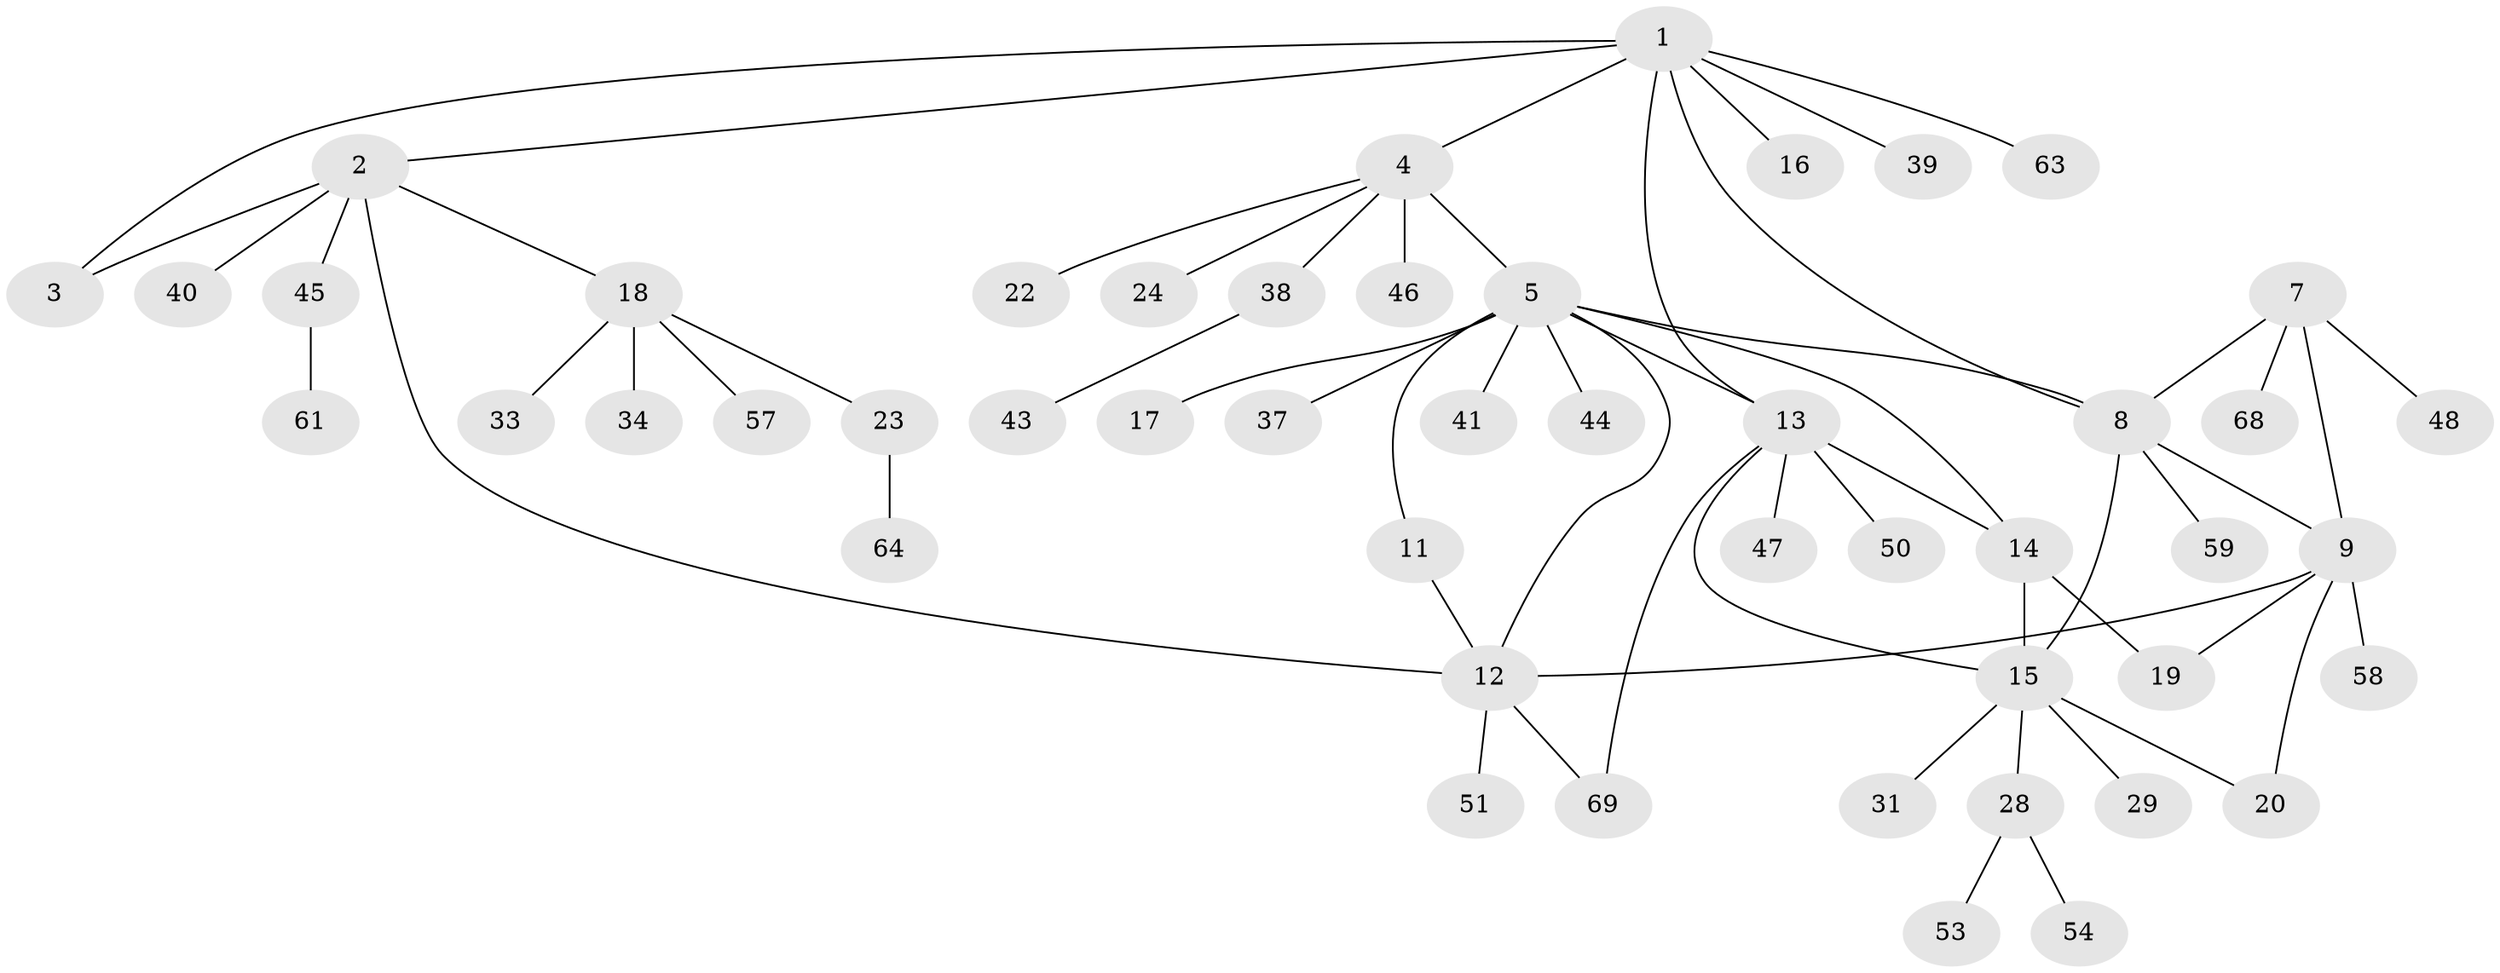 // Generated by graph-tools (version 1.1) at 2025/52/02/27/25 19:52:21]
// undirected, 49 vertices, 61 edges
graph export_dot {
graph [start="1"]
  node [color=gray90,style=filled];
  1 [super="+67"];
  2 [super="+30"];
  3;
  4 [super="+6"];
  5 [super="+10"];
  7 [super="+26"];
  8 [super="+27"];
  9 [super="+56"];
  11;
  12 [super="+60"];
  13 [super="+25"];
  14 [super="+42"];
  15 [super="+35"];
  16;
  17;
  18 [super="+32"];
  19;
  20 [super="+21"];
  22;
  23 [super="+36"];
  24 [super="+55"];
  28 [super="+62"];
  29;
  31;
  33;
  34;
  37;
  38;
  39;
  40;
  41 [super="+52"];
  43 [super="+49"];
  44 [super="+66"];
  45 [super="+65"];
  46;
  47;
  48;
  50;
  51;
  53;
  54;
  57;
  58;
  59;
  61;
  63;
  64;
  68;
  69;
  1 -- 2;
  1 -- 3;
  1 -- 4;
  1 -- 8;
  1 -- 13;
  1 -- 16;
  1 -- 39;
  1 -- 63;
  2 -- 3;
  2 -- 12;
  2 -- 18;
  2 -- 40;
  2 -- 45;
  4 -- 5 [weight=2];
  4 -- 24;
  4 -- 38;
  4 -- 46;
  4 -- 22;
  5 -- 8;
  5 -- 14;
  5 -- 37;
  5 -- 41;
  5 -- 11;
  5 -- 12;
  5 -- 13;
  5 -- 44;
  5 -- 17;
  7 -- 8;
  7 -- 9;
  7 -- 48;
  7 -- 68;
  8 -- 9;
  8 -- 15;
  8 -- 59;
  9 -- 12;
  9 -- 19;
  9 -- 58;
  9 -- 20;
  11 -- 12;
  12 -- 51;
  12 -- 69;
  13 -- 14;
  13 -- 15;
  13 -- 47;
  13 -- 69;
  13 -- 50;
  14 -- 15;
  14 -- 19;
  15 -- 20;
  15 -- 28;
  15 -- 29;
  15 -- 31;
  18 -- 23;
  18 -- 33;
  18 -- 34;
  18 -- 57;
  23 -- 64;
  28 -- 53;
  28 -- 54;
  38 -- 43;
  45 -- 61;
}
